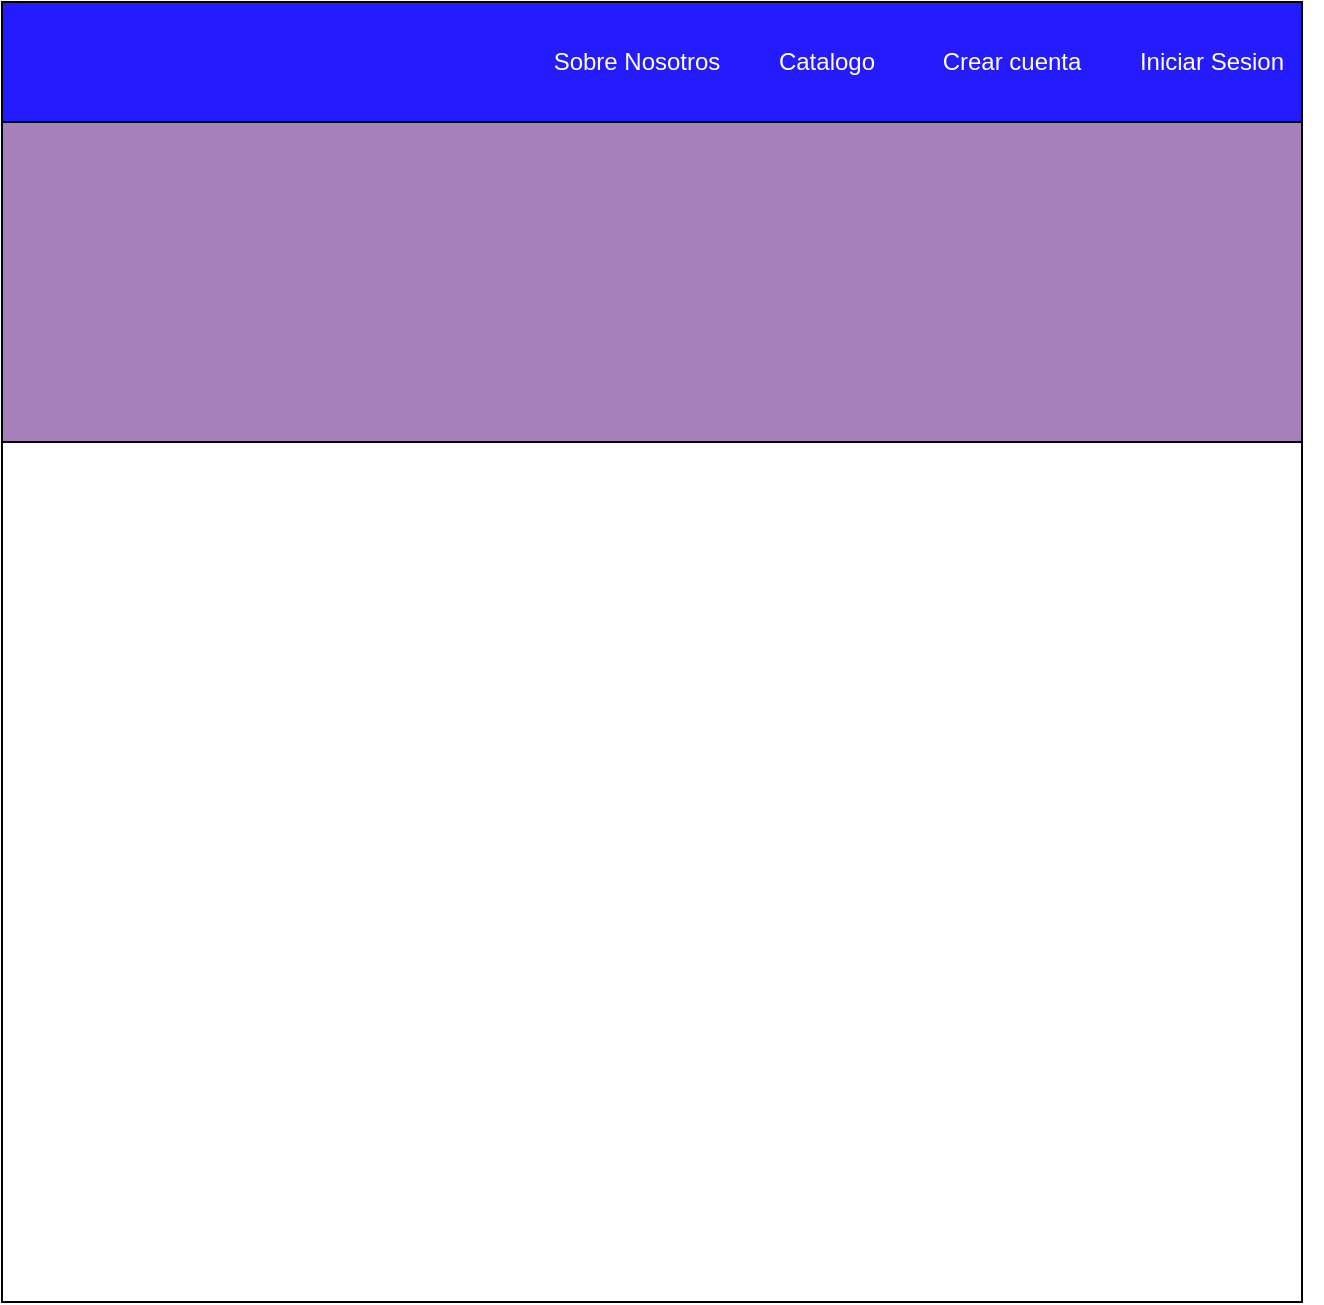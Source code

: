 <mxfile version="20.5.3" type="device"><diagram id="JhiVJyTvp_6GWgq5ussO" name="Página-1"><mxGraphModel dx="1673" dy="867" grid="1" gridSize="10" guides="1" tooltips="1" connect="1" arrows="1" fold="1" page="1" pageScale="1" pageWidth="827" pageHeight="1169" math="0" shadow="0"><root><mxCell id="0"/><mxCell id="1" parent="0"/><mxCell id="CbLkf_6NbNNnsAqa6JNL-1" value="" style="whiteSpace=wrap;html=1;aspect=fixed;" vertex="1" parent="1"><mxGeometry x="110" y="80" width="650" height="650" as="geometry"/></mxCell><mxCell id="CbLkf_6NbNNnsAqa6JNL-4" value="" style="rounded=0;whiteSpace=wrap;html=1;fillColor=#241CFF;" vertex="1" parent="1"><mxGeometry x="110" y="80" width="650" height="60" as="geometry"/></mxCell><mxCell id="CbLkf_6NbNNnsAqa6JNL-5" value="&lt;font color=&quot;#ffffff&quot;&gt;Sobre Nosotros&lt;/font&gt;" style="text;html=1;align=center;verticalAlign=middle;whiteSpace=wrap;rounded=0;" vertex="1" parent="1"><mxGeometry x="380" y="95" width="95" height="30" as="geometry"/></mxCell><mxCell id="CbLkf_6NbNNnsAqa6JNL-6" value="&lt;font color=&quot;#ffffff&quot;&gt;Catalogo&lt;/font&gt;" style="text;html=1;strokeColor=none;fillColor=none;align=center;verticalAlign=middle;whiteSpace=wrap;rounded=0;" vertex="1" parent="1"><mxGeometry x="475" y="95" width="95" height="30" as="geometry"/></mxCell><mxCell id="CbLkf_6NbNNnsAqa6JNL-7" value="&lt;font color=&quot;#ffffff&quot;&gt;Crear cuenta&lt;/font&gt;" style="text;html=1;strokeColor=none;fillColor=none;align=center;verticalAlign=middle;whiteSpace=wrap;rounded=0;" vertex="1" parent="1"><mxGeometry x="560" y="95" width="110" height="30" as="geometry"/></mxCell><mxCell id="CbLkf_6NbNNnsAqa6JNL-8" value="&lt;font color=&quot;#ffffff&quot;&gt;Iniciar Sesion&lt;/font&gt;" style="text;html=1;strokeColor=none;fillColor=none;align=center;verticalAlign=middle;whiteSpace=wrap;rounded=0;" vertex="1" parent="1"><mxGeometry x="660" y="95" width="110" height="30" as="geometry"/></mxCell><mxCell id="CbLkf_6NbNNnsAqa6JNL-9" value="" style="rounded=0;whiteSpace=wrap;html=1;labelBackgroundColor=none;fontColor=#FFFFFF;fillColor=#A680B8;" vertex="1" parent="1"><mxGeometry x="110" y="140" width="650" height="160" as="geometry"/></mxCell></root></mxGraphModel></diagram></mxfile>